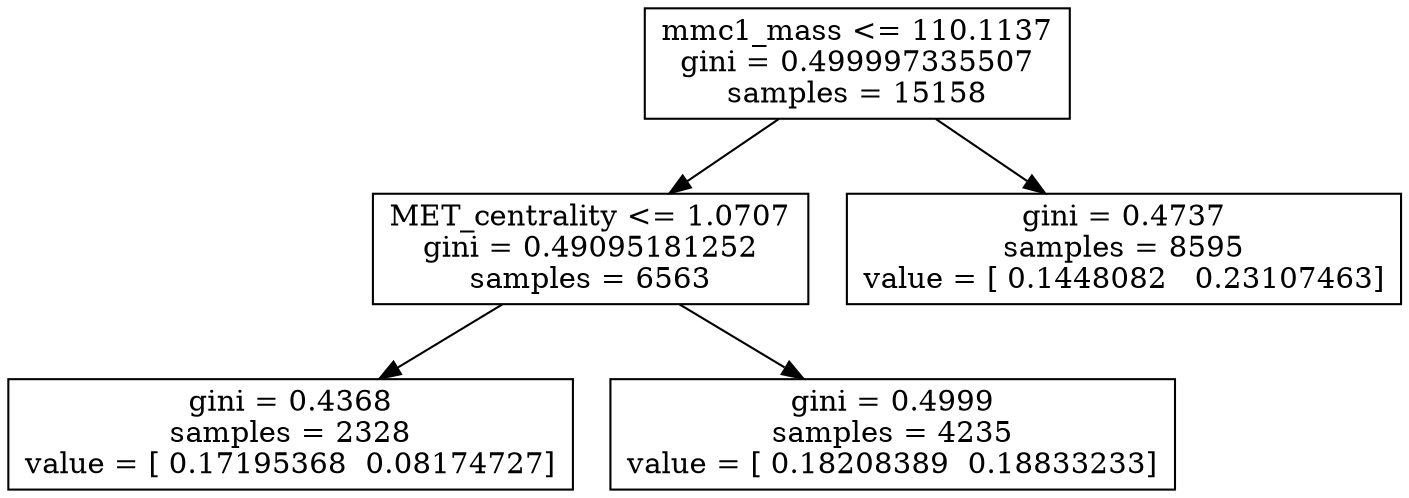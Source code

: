 digraph Tree {
0 [label="mmc1_mass <= 110.1137\ngini = 0.499997335507\nsamples = 15158", shape="box"] ;
1 [label="MET_centrality <= 1.0707\ngini = 0.49095181252\nsamples = 6563", shape="box"] ;
0 -> 1 ;
2 [label="gini = 0.4368\nsamples = 2328\nvalue = [ 0.17195368  0.08174727]", shape="box"] ;
1 -> 2 ;
3 [label="gini = 0.4999\nsamples = 4235\nvalue = [ 0.18208389  0.18833233]", shape="box"] ;
1 -> 3 ;
4 [label="gini = 0.4737\nsamples = 8595\nvalue = [ 0.1448082   0.23107463]", shape="box"] ;
0 -> 4 ;
}